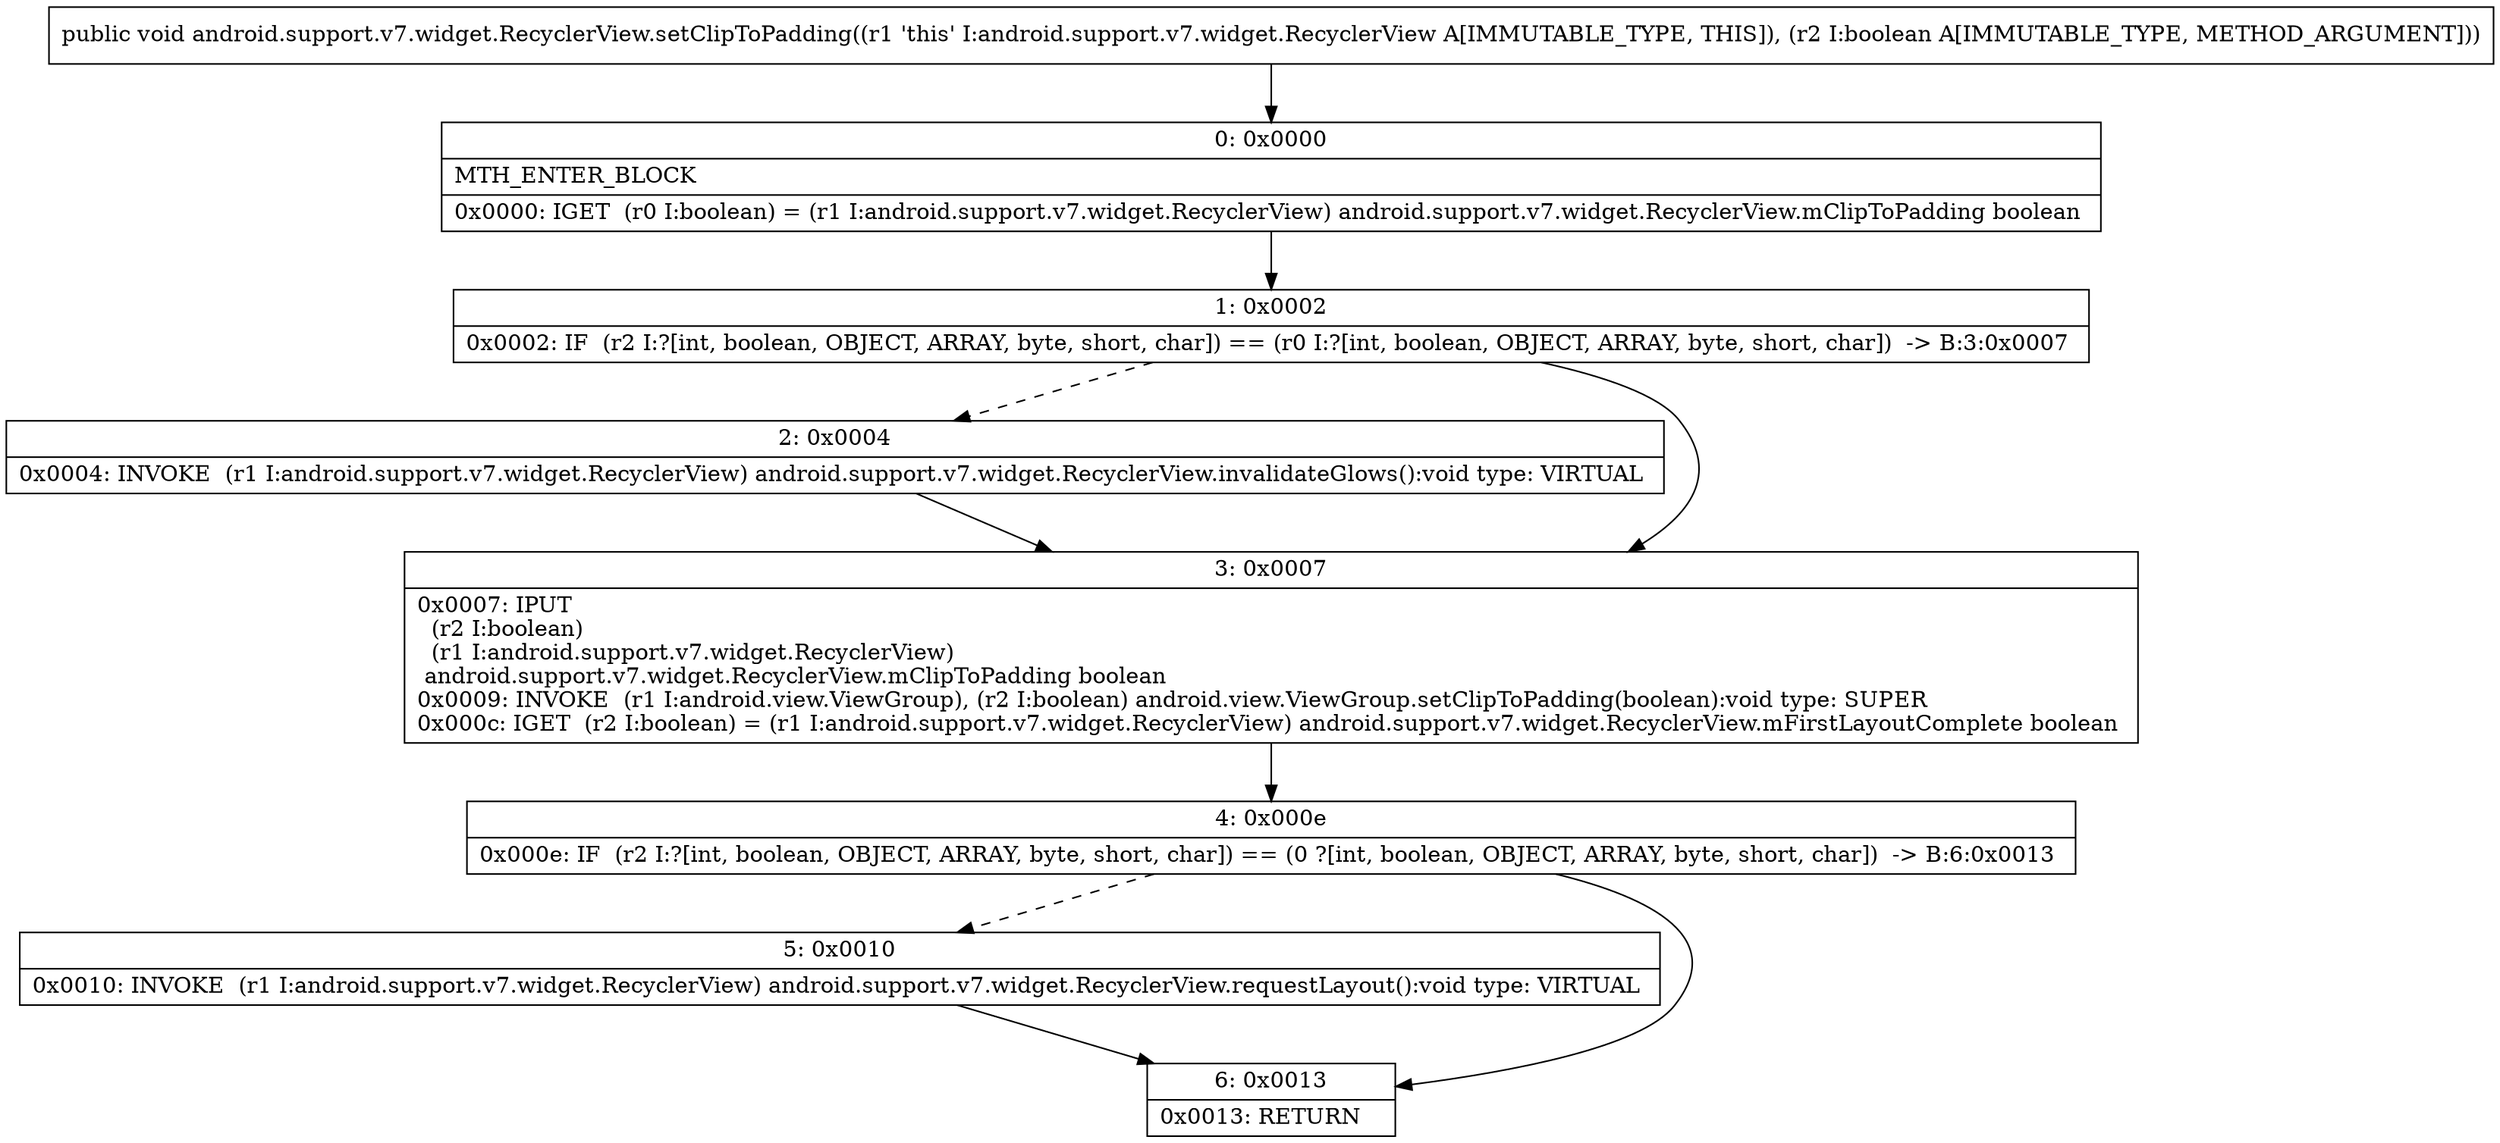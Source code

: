 digraph "CFG forandroid.support.v7.widget.RecyclerView.setClipToPadding(Z)V" {
Node_0 [shape=record,label="{0\:\ 0x0000|MTH_ENTER_BLOCK\l|0x0000: IGET  (r0 I:boolean) = (r1 I:android.support.v7.widget.RecyclerView) android.support.v7.widget.RecyclerView.mClipToPadding boolean \l}"];
Node_1 [shape=record,label="{1\:\ 0x0002|0x0002: IF  (r2 I:?[int, boolean, OBJECT, ARRAY, byte, short, char]) == (r0 I:?[int, boolean, OBJECT, ARRAY, byte, short, char])  \-\> B:3:0x0007 \l}"];
Node_2 [shape=record,label="{2\:\ 0x0004|0x0004: INVOKE  (r1 I:android.support.v7.widget.RecyclerView) android.support.v7.widget.RecyclerView.invalidateGlows():void type: VIRTUAL \l}"];
Node_3 [shape=record,label="{3\:\ 0x0007|0x0007: IPUT  \l  (r2 I:boolean)\l  (r1 I:android.support.v7.widget.RecyclerView)\l android.support.v7.widget.RecyclerView.mClipToPadding boolean \l0x0009: INVOKE  (r1 I:android.view.ViewGroup), (r2 I:boolean) android.view.ViewGroup.setClipToPadding(boolean):void type: SUPER \l0x000c: IGET  (r2 I:boolean) = (r1 I:android.support.v7.widget.RecyclerView) android.support.v7.widget.RecyclerView.mFirstLayoutComplete boolean \l}"];
Node_4 [shape=record,label="{4\:\ 0x000e|0x000e: IF  (r2 I:?[int, boolean, OBJECT, ARRAY, byte, short, char]) == (0 ?[int, boolean, OBJECT, ARRAY, byte, short, char])  \-\> B:6:0x0013 \l}"];
Node_5 [shape=record,label="{5\:\ 0x0010|0x0010: INVOKE  (r1 I:android.support.v7.widget.RecyclerView) android.support.v7.widget.RecyclerView.requestLayout():void type: VIRTUAL \l}"];
Node_6 [shape=record,label="{6\:\ 0x0013|0x0013: RETURN   \l}"];
MethodNode[shape=record,label="{public void android.support.v7.widget.RecyclerView.setClipToPadding((r1 'this' I:android.support.v7.widget.RecyclerView A[IMMUTABLE_TYPE, THIS]), (r2 I:boolean A[IMMUTABLE_TYPE, METHOD_ARGUMENT])) }"];
MethodNode -> Node_0;
Node_0 -> Node_1;
Node_1 -> Node_2[style=dashed];
Node_1 -> Node_3;
Node_2 -> Node_3;
Node_3 -> Node_4;
Node_4 -> Node_5[style=dashed];
Node_4 -> Node_6;
Node_5 -> Node_6;
}

